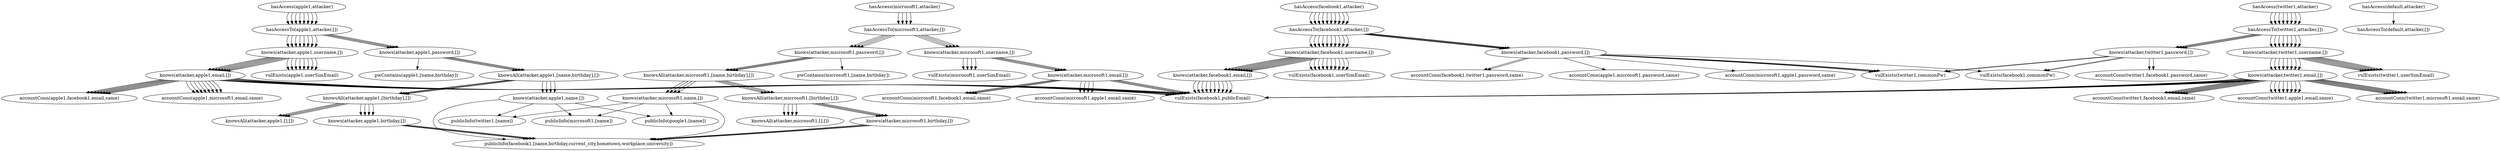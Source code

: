 digraph G {
"hasAccess(apple1,attacker)" -> "hasAccessTo(apple1,attacker,[])";
"hasAccessTo(apple1,attacker,[])" -> "knows(attacker,apple1,username,[])";
"knows(attacker,apple1,username,[])" -> "knows(attacker,apple1,email,[])";
"knows(attacker,apple1,email,[])" -> "vulExists(facebook1,publicEmail)";
"knows(attacker,apple1,email,[])" -> "accountConn(apple1,facebook1,email,same)";
"knows(attacker,apple1,email,[])" -> "accountConn(apple1,microsoft1,email,same)";
"knows(attacker,apple1,username,[])" -> "vulExists(apple1,userSimEmail)";
"hasAccess(apple1,attacker)" -> "hasAccessTo(apple1,attacker,[])";
"hasAccessTo(apple1,attacker,[])" -> "knows(attacker,apple1,username,[])";
"knows(attacker,apple1,username,[])" -> "knows(attacker,apple1,email,[])";
"knows(attacker,apple1,email,[])" -> "vulExists(facebook1,publicEmail)";
"knows(attacker,apple1,email,[])" -> "accountConn(apple1,facebook1,email,same)";
"knows(attacker,apple1,email,[])" -> "accountConn(apple1,microsoft1,email,same)";
"knows(attacker,apple1,username,[])" -> "vulExists(apple1,userSimEmail)";
"hasAccessTo(apple1,attacker,[])" -> "knows(attacker,apple1,password,[])";
"knows(attacker,apple1,password,[])" -> "knowsAll(attacker,apple1,[name,birthday],[])";
"knowsAll(attacker,apple1,[name,birthday],[])" -> "knowsAll(attacker,apple1,[birthday],[])";
"knowsAll(attacker,apple1,[birthday],[])" -> "knowsAll(attacker,apple1,[],[])";
"knowsAll(attacker,apple1,[birthday],[])" -> "knows(attacker,apple1,birthday,[])";
"knows(attacker,apple1,birthday,[])" -> "publicInfo(facebook1,[name,birthday,current_city,hometown,workplace,university])";
"knowsAll(attacker,apple1,[name,birthday],[])" -> "knows(attacker,apple1,name,[])";
"knows(attacker,apple1,name,[])" -> "publicInfo(twitter1,[name])";
"hasAccess(apple1,attacker)" -> "hasAccessTo(apple1,attacker,[])";
"hasAccessTo(apple1,attacker,[])" -> "knows(attacker,apple1,username,[])";
"knows(attacker,apple1,username,[])" -> "knows(attacker,apple1,email,[])";
"knows(attacker,apple1,email,[])" -> "vulExists(facebook1,publicEmail)";
"knows(attacker,apple1,email,[])" -> "accountConn(apple1,facebook1,email,same)";
"knows(attacker,apple1,email,[])" -> "accountConn(apple1,microsoft1,email,same)";
"knows(attacker,apple1,username,[])" -> "vulExists(apple1,userSimEmail)";
"hasAccess(apple1,attacker)" -> "hasAccessTo(apple1,attacker,[])";
"hasAccessTo(apple1,attacker,[])" -> "knows(attacker,apple1,username,[])";
"knows(attacker,apple1,username,[])" -> "knows(attacker,apple1,email,[])";
"knows(attacker,apple1,email,[])" -> "vulExists(facebook1,publicEmail)";
"knows(attacker,apple1,email,[])" -> "accountConn(apple1,facebook1,email,same)";
"knows(attacker,apple1,email,[])" -> "accountConn(apple1,microsoft1,email,same)";
"knows(attacker,apple1,username,[])" -> "vulExists(apple1,userSimEmail)";
"hasAccessTo(apple1,attacker,[])" -> "knows(attacker,apple1,password,[])";
"knows(attacker,apple1,password,[])" -> "knowsAll(attacker,apple1,[name,birthday],[])";
"knowsAll(attacker,apple1,[name,birthday],[])" -> "knowsAll(attacker,apple1,[birthday],[])";
"knowsAll(attacker,apple1,[birthday],[])" -> "knowsAll(attacker,apple1,[],[])";
"knowsAll(attacker,apple1,[birthday],[])" -> "knows(attacker,apple1,birthday,[])";
"knows(attacker,apple1,birthday,[])" -> "publicInfo(facebook1,[name,birthday,current_city,hometown,workplace,university])";
"knowsAll(attacker,apple1,[name,birthday],[])" -> "knows(attacker,apple1,name,[])";
"knows(attacker,apple1,name,[])" -> "publicInfo(facebook1,[name,birthday,current_city,hometown,workplace,university])";
"hasAccess(apple1,attacker)" -> "hasAccessTo(apple1,attacker,[])";
"hasAccessTo(apple1,attacker,[])" -> "knows(attacker,apple1,username,[])";
"knows(attacker,apple1,username,[])" -> "knows(attacker,apple1,email,[])";
"knows(attacker,apple1,email,[])" -> "vulExists(facebook1,publicEmail)";
"knows(attacker,apple1,email,[])" -> "accountConn(apple1,facebook1,email,same)";
"knows(attacker,apple1,email,[])" -> "accountConn(apple1,microsoft1,email,same)";
"knows(attacker,apple1,username,[])" -> "vulExists(apple1,userSimEmail)";
"hasAccess(apple1,attacker)" -> "hasAccessTo(apple1,attacker,[])";
"hasAccessTo(apple1,attacker,[])" -> "knows(attacker,apple1,username,[])";
"knows(attacker,apple1,username,[])" -> "knows(attacker,apple1,email,[])";
"knows(attacker,apple1,email,[])" -> "vulExists(facebook1,publicEmail)";
"knows(attacker,apple1,email,[])" -> "accountConn(apple1,facebook1,email,same)";
"knows(attacker,apple1,email,[])" -> "accountConn(apple1,microsoft1,email,same)";
"knows(attacker,apple1,username,[])" -> "vulExists(apple1,userSimEmail)";
"hasAccessTo(apple1,attacker,[])" -> "knows(attacker,apple1,password,[])";
"knows(attacker,apple1,password,[])" -> "knowsAll(attacker,apple1,[name,birthday],[])";
"knowsAll(attacker,apple1,[name,birthday],[])" -> "knowsAll(attacker,apple1,[birthday],[])";
"knowsAll(attacker,apple1,[birthday],[])" -> "knowsAll(attacker,apple1,[],[])";
"knowsAll(attacker,apple1,[birthday],[])" -> "knows(attacker,apple1,birthday,[])";
"knows(attacker,apple1,birthday,[])" -> "publicInfo(facebook1,[name,birthday,current_city,hometown,workplace,university])";
"knowsAll(attacker,apple1,[name,birthday],[])" -> "knows(attacker,apple1,name,[])";
"knows(attacker,apple1,name,[])" -> "publicInfo(microsoft1,[name])";
"hasAccess(apple1,attacker)" -> "hasAccessTo(apple1,attacker,[])";
"hasAccessTo(apple1,attacker,[])" -> "knows(attacker,apple1,username,[])";
"knows(attacker,apple1,username,[])" -> "knows(attacker,apple1,email,[])";
"knows(attacker,apple1,email,[])" -> "vulExists(facebook1,publicEmail)";
"knows(attacker,apple1,email,[])" -> "accountConn(apple1,facebook1,email,same)";
"knows(attacker,apple1,email,[])" -> "accountConn(apple1,microsoft1,email,same)";
"knows(attacker,apple1,username,[])" -> "vulExists(apple1,userSimEmail)";
"hasAccess(apple1,attacker)" -> "hasAccessTo(apple1,attacker,[])";
"hasAccessTo(apple1,attacker,[])" -> "knows(attacker,apple1,username,[])";
"knows(attacker,apple1,username,[])" -> "knows(attacker,apple1,email,[])";
"knows(attacker,apple1,email,[])" -> "vulExists(facebook1,publicEmail)";
"knows(attacker,apple1,email,[])" -> "accountConn(apple1,facebook1,email,same)";
"knows(attacker,apple1,email,[])" -> "accountConn(apple1,microsoft1,email,same)";
"knows(attacker,apple1,username,[])" -> "vulExists(apple1,userSimEmail)";
"hasAccessTo(apple1,attacker,[])" -> "knows(attacker,apple1,password,[])";
"knows(attacker,apple1,password,[])" -> "knowsAll(attacker,apple1,[name,birthday],[])";
"knowsAll(attacker,apple1,[name,birthday],[])" -> "knowsAll(attacker,apple1,[birthday],[])";
"knowsAll(attacker,apple1,[birthday],[])" -> "knowsAll(attacker,apple1,[],[])";
"knowsAll(attacker,apple1,[birthday],[])" -> "knows(attacker,apple1,birthday,[])";
"knows(attacker,apple1,birthday,[])" -> "publicInfo(facebook1,[name,birthday,current_city,hometown,workplace,university])";
"knowsAll(attacker,apple1,[name,birthday],[])" -> "knows(attacker,apple1,name,[])";
"knows(attacker,apple1,name,[])" -> "publicInfo(google1,[name])";
"knows(attacker,apple1,password,[])" -> "pwContains(apple1,[name,birthday])";
"hasAccess(microsoft1,attacker)" -> "hasAccessTo(microsoft1,attacker,[])";
"hasAccessTo(microsoft1,attacker,[])" -> "knows(attacker,microsoft1,username,[])";
"knows(attacker,microsoft1,username,[])" -> "knows(attacker,microsoft1,email,[])";
"knows(attacker,microsoft1,email,[])" -> "vulExists(facebook1,publicEmail)";
"knows(attacker,microsoft1,email,[])" -> "accountConn(microsoft1,facebook1,email,same)";
"knows(attacker,microsoft1,email,[])" -> "accountConn(microsoft1,apple1,email,same)";
"knows(attacker,microsoft1,username,[])" -> "vulExists(microsoft1,userSimEmail)";
"hasAccessTo(microsoft1,attacker,[])" -> "knows(attacker,microsoft1,password,[])";
"knows(attacker,microsoft1,password,[])" -> "knowsAll(attacker,microsoft1,[name,birthday],[])";
"knowsAll(attacker,microsoft1,[name,birthday],[])" -> "knowsAll(attacker,microsoft1,[birthday],[])";
"knowsAll(attacker,microsoft1,[birthday],[])" -> "knowsAll(attacker,microsoft1,[],[])";
"knowsAll(attacker,microsoft1,[birthday],[])" -> "knows(attacker,microsoft1,birthday,[])";
"knows(attacker,microsoft1,birthday,[])" -> "publicInfo(facebook1,[name,birthday,current_city,hometown,workplace,university])";
"knowsAll(attacker,microsoft1,[name,birthday],[])" -> "knows(attacker,microsoft1,name,[])";
"knows(attacker,microsoft1,name,[])" -> "publicInfo(twitter1,[name])";
"hasAccess(microsoft1,attacker)" -> "hasAccessTo(microsoft1,attacker,[])";
"hasAccessTo(microsoft1,attacker,[])" -> "knows(attacker,microsoft1,username,[])";
"knows(attacker,microsoft1,username,[])" -> "knows(attacker,microsoft1,email,[])";
"knows(attacker,microsoft1,email,[])" -> "vulExists(facebook1,publicEmail)";
"knows(attacker,microsoft1,email,[])" -> "accountConn(microsoft1,facebook1,email,same)";
"knows(attacker,microsoft1,email,[])" -> "accountConn(microsoft1,apple1,email,same)";
"knows(attacker,microsoft1,username,[])" -> "vulExists(microsoft1,userSimEmail)";
"hasAccessTo(microsoft1,attacker,[])" -> "knows(attacker,microsoft1,password,[])";
"knows(attacker,microsoft1,password,[])" -> "knowsAll(attacker,microsoft1,[name,birthday],[])";
"knowsAll(attacker,microsoft1,[name,birthday],[])" -> "knowsAll(attacker,microsoft1,[birthday],[])";
"knowsAll(attacker,microsoft1,[birthday],[])" -> "knowsAll(attacker,microsoft1,[],[])";
"knowsAll(attacker,microsoft1,[birthday],[])" -> "knows(attacker,microsoft1,birthday,[])";
"knows(attacker,microsoft1,birthday,[])" -> "publicInfo(facebook1,[name,birthday,current_city,hometown,workplace,university])";
"knowsAll(attacker,microsoft1,[name,birthday],[])" -> "knows(attacker,microsoft1,name,[])";
"knows(attacker,microsoft1,name,[])" -> "publicInfo(facebook1,[name,birthday,current_city,hometown,workplace,university])";
"hasAccess(microsoft1,attacker)" -> "hasAccessTo(microsoft1,attacker,[])";
"hasAccessTo(microsoft1,attacker,[])" -> "knows(attacker,microsoft1,username,[])";
"knows(attacker,microsoft1,username,[])" -> "knows(attacker,microsoft1,email,[])";
"knows(attacker,microsoft1,email,[])" -> "vulExists(facebook1,publicEmail)";
"knows(attacker,microsoft1,email,[])" -> "accountConn(microsoft1,facebook1,email,same)";
"knows(attacker,microsoft1,email,[])" -> "accountConn(microsoft1,apple1,email,same)";
"knows(attacker,microsoft1,username,[])" -> "vulExists(microsoft1,userSimEmail)";
"hasAccessTo(microsoft1,attacker,[])" -> "knows(attacker,microsoft1,password,[])";
"knows(attacker,microsoft1,password,[])" -> "knowsAll(attacker,microsoft1,[name,birthday],[])";
"knowsAll(attacker,microsoft1,[name,birthday],[])" -> "knowsAll(attacker,microsoft1,[birthday],[])";
"knowsAll(attacker,microsoft1,[birthday],[])" -> "knowsAll(attacker,microsoft1,[],[])";
"knowsAll(attacker,microsoft1,[birthday],[])" -> "knows(attacker,microsoft1,birthday,[])";
"knows(attacker,microsoft1,birthday,[])" -> "publicInfo(facebook1,[name,birthday,current_city,hometown,workplace,university])";
"knowsAll(attacker,microsoft1,[name,birthday],[])" -> "knows(attacker,microsoft1,name,[])";
"knows(attacker,microsoft1,name,[])" -> "publicInfo(microsoft1,[name])";
"hasAccess(microsoft1,attacker)" -> "hasAccessTo(microsoft1,attacker,[])";
"hasAccessTo(microsoft1,attacker,[])" -> "knows(attacker,microsoft1,username,[])";
"knows(attacker,microsoft1,username,[])" -> "knows(attacker,microsoft1,email,[])";
"knows(attacker,microsoft1,email,[])" -> "vulExists(facebook1,publicEmail)";
"knows(attacker,microsoft1,email,[])" -> "accountConn(microsoft1,facebook1,email,same)";
"knows(attacker,microsoft1,email,[])" -> "accountConn(microsoft1,apple1,email,same)";
"knows(attacker,microsoft1,username,[])" -> "vulExists(microsoft1,userSimEmail)";
"hasAccessTo(microsoft1,attacker,[])" -> "knows(attacker,microsoft1,password,[])";
"knows(attacker,microsoft1,password,[])" -> "knowsAll(attacker,microsoft1,[name,birthday],[])";
"knowsAll(attacker,microsoft1,[name,birthday],[])" -> "knowsAll(attacker,microsoft1,[birthday],[])";
"knowsAll(attacker,microsoft1,[birthday],[])" -> "knowsAll(attacker,microsoft1,[],[])";
"knowsAll(attacker,microsoft1,[birthday],[])" -> "knows(attacker,microsoft1,birthday,[])";
"knows(attacker,microsoft1,birthday,[])" -> "publicInfo(facebook1,[name,birthday,current_city,hometown,workplace,university])";
"knowsAll(attacker,microsoft1,[name,birthday],[])" -> "knows(attacker,microsoft1,name,[])";
"knows(attacker,microsoft1,name,[])" -> "publicInfo(google1,[name])";
"knows(attacker,microsoft1,password,[])" -> "pwContains(microsoft1,[name,birthday])";
"hasAccess(twitter1,attacker)" -> "hasAccessTo(twitter1,attacker,[])";
"hasAccessTo(twitter1,attacker,[])" -> "knows(attacker,twitter1,username,[])";
"knows(attacker,twitter1,username,[])" -> "knows(attacker,twitter1,email,[])";
"knows(attacker,twitter1,email,[])" -> "vulExists(facebook1,publicEmail)";
"knows(attacker,twitter1,email,[])" -> "accountConn(twitter1,facebook1,email,same)";
"knows(attacker,twitter1,email,[])" -> "accountConn(twitter1,apple1,email,same)";
"knows(attacker,twitter1,email,[])" -> "accountConn(twitter1,microsoft1,email,same)";
"knows(attacker,twitter1,username,[])" -> "vulExists(twitter1,userSimEmail)";
"hasAccess(twitter1,attacker)" -> "hasAccessTo(twitter1,attacker,[])";
"hasAccessTo(twitter1,attacker,[])" -> "knows(attacker,twitter1,username,[])";
"knows(attacker,twitter1,username,[])" -> "knows(attacker,twitter1,email,[])";
"knows(attacker,twitter1,email,[])" -> "vulExists(facebook1,publicEmail)";
"knows(attacker,twitter1,email,[])" -> "accountConn(twitter1,facebook1,email,same)";
"knows(attacker,twitter1,email,[])" -> "accountConn(twitter1,apple1,email,same)";
"knows(attacker,twitter1,email,[])" -> "accountConn(twitter1,microsoft1,email,same)";
"knows(attacker,twitter1,username,[])" -> "vulExists(twitter1,userSimEmail)";
"hasAccessTo(twitter1,attacker,[])" -> "knows(attacker,twitter1,password,[])";
"knows(attacker,twitter1,password,[])" -> "vulExists(facebook1,commonPw)";
"knows(attacker,twitter1,password,[])" -> "accountConn(twitter1,facebook1,password,same)";
"hasAccess(twitter1,attacker)" -> "hasAccessTo(twitter1,attacker,[])";
"hasAccessTo(twitter1,attacker,[])" -> "knows(attacker,twitter1,username,[])";
"knows(attacker,twitter1,username,[])" -> "knows(attacker,twitter1,email,[])";
"knows(attacker,twitter1,email,[])" -> "vulExists(facebook1,publicEmail)";
"knows(attacker,twitter1,email,[])" -> "accountConn(twitter1,facebook1,email,same)";
"knows(attacker,twitter1,email,[])" -> "accountConn(twitter1,apple1,email,same)";
"knows(attacker,twitter1,email,[])" -> "accountConn(twitter1,microsoft1,email,same)";
"knows(attacker,twitter1,username,[])" -> "vulExists(twitter1,userSimEmail)";
"hasAccess(twitter1,attacker)" -> "hasAccessTo(twitter1,attacker,[])";
"hasAccessTo(twitter1,attacker,[])" -> "knows(attacker,twitter1,username,[])";
"knows(attacker,twitter1,username,[])" -> "knows(attacker,twitter1,email,[])";
"knows(attacker,twitter1,email,[])" -> "vulExists(facebook1,publicEmail)";
"knows(attacker,twitter1,email,[])" -> "accountConn(twitter1,facebook1,email,same)";
"knows(attacker,twitter1,email,[])" -> "accountConn(twitter1,apple1,email,same)";
"knows(attacker,twitter1,email,[])" -> "accountConn(twitter1,microsoft1,email,same)";
"knows(attacker,twitter1,username,[])" -> "vulExists(twitter1,userSimEmail)";
"hasAccessTo(twitter1,attacker,[])" -> "knows(attacker,twitter1,password,[])";
"knows(attacker,twitter1,password,[])" -> "vulExists(facebook1,commonPw)";
"knows(attacker,twitter1,password,[])" -> "accountConn(twitter1,facebook1,password,same)";
"hasAccess(facebook1,attacker)" -> "hasAccessTo(facebook1,attacker,[])";
"hasAccessTo(facebook1,attacker,[])" -> "knows(attacker,facebook1,username,[])";
"knows(attacker,facebook1,username,[])" -> "knows(attacker,facebook1,email,[])";
"knows(attacker,facebook1,email,[])" -> "vulExists(facebook1,publicEmail)";
"knows(attacker,facebook1,username,[])" -> "vulExists(facebook1,userSimEmail)";
"hasAccess(facebook1,attacker)" -> "hasAccessTo(facebook1,attacker,[])";
"hasAccessTo(facebook1,attacker,[])" -> "knows(attacker,facebook1,username,[])";
"knows(attacker,facebook1,username,[])" -> "knows(attacker,facebook1,email,[])";
"knows(attacker,facebook1,email,[])" -> "vulExists(facebook1,publicEmail)";
"knows(attacker,facebook1,username,[])" -> "vulExists(facebook1,userSimEmail)";
"hasAccessTo(facebook1,attacker,[])" -> "knows(attacker,facebook1,password,[])";
"knows(attacker,facebook1,password,[])" -> "vulExists(twitter1,commonPw)";
"hasAccess(facebook1,attacker)" -> "hasAccessTo(facebook1,attacker,[])";
"hasAccessTo(facebook1,attacker,[])" -> "knows(attacker,facebook1,username,[])";
"knows(attacker,facebook1,username,[])" -> "knows(attacker,facebook1,email,[])";
"knows(attacker,facebook1,email,[])" -> "vulExists(facebook1,publicEmail)";
"knows(attacker,facebook1,username,[])" -> "vulExists(facebook1,userSimEmail)";
"hasAccess(facebook1,attacker)" -> "hasAccessTo(facebook1,attacker,[])";
"hasAccessTo(facebook1,attacker,[])" -> "knows(attacker,facebook1,username,[])";
"knows(attacker,facebook1,username,[])" -> "knows(attacker,facebook1,email,[])";
"knows(attacker,facebook1,email,[])" -> "vulExists(facebook1,publicEmail)";
"knows(attacker,facebook1,username,[])" -> "vulExists(facebook1,userSimEmail)";
"hasAccessTo(facebook1,attacker,[])" -> "knows(attacker,facebook1,password,[])";
"knows(attacker,facebook1,password,[])" -> "vulExists(twitter1,commonPw)";
"knows(attacker,facebook1,password,[])" -> "accountConn(facebook1,twitter1,password,same)";
"hasAccess(facebook1,attacker)" -> "hasAccessTo(facebook1,attacker,[])";
"hasAccessTo(facebook1,attacker,[])" -> "knows(attacker,facebook1,username,[])";
"knows(attacker,facebook1,username,[])" -> "knows(attacker,facebook1,email,[])";
"knows(attacker,facebook1,email,[])" -> "vulExists(facebook1,publicEmail)";
"knows(attacker,facebook1,username,[])" -> "vulExists(facebook1,userSimEmail)";
"hasAccess(facebook1,attacker)" -> "hasAccessTo(facebook1,attacker,[])";
"hasAccessTo(facebook1,attacker,[])" -> "knows(attacker,facebook1,username,[])";
"knows(attacker,facebook1,username,[])" -> "knows(attacker,facebook1,email,[])";
"knows(attacker,facebook1,email,[])" -> "vulExists(facebook1,publicEmail)";
"knows(attacker,facebook1,username,[])" -> "vulExists(facebook1,userSimEmail)";
"hasAccessTo(facebook1,attacker,[])" -> "knows(attacker,facebook1,password,[])";
"knows(attacker,facebook1,password,[])" -> "vulExists(twitter1,commonPw)";
"hasAccess(facebook1,attacker)" -> "hasAccessTo(facebook1,attacker,[])";
"hasAccessTo(facebook1,attacker,[])" -> "knows(attacker,facebook1,username,[])";
"knows(attacker,facebook1,username,[])" -> "knows(attacker,facebook1,email,[])";
"knows(attacker,facebook1,email,[])" -> "vulExists(facebook1,publicEmail)";
"knows(attacker,facebook1,username,[])" -> "vulExists(facebook1,userSimEmail)";
"hasAccess(facebook1,attacker)" -> "hasAccessTo(facebook1,attacker,[])";
"hasAccessTo(facebook1,attacker,[])" -> "knows(attacker,facebook1,username,[])";
"knows(attacker,facebook1,username,[])" -> "knows(attacker,facebook1,email,[])";
"knows(attacker,facebook1,email,[])" -> "vulExists(facebook1,publicEmail)";
"knows(attacker,facebook1,username,[])" -> "vulExists(facebook1,userSimEmail)";
"hasAccessTo(facebook1,attacker,[])" -> "knows(attacker,facebook1,password,[])";
"knows(attacker,facebook1,password,[])" -> "vulExists(twitter1,commonPw)";
"knows(attacker,facebook1,password,[])" -> "accountConn(facebook1,twitter1,password,same)";
"knows(attacker,facebook1,password,[])" -> "accountConn(apple1,microsoft1,password,same)";
"knows(attacker,facebook1,password,[])" -> "accountConn(microsoft1,apple1,password,same)";
"hasAccess(twitter1,attacker)" -> "hasAccessTo(twitter1,attacker,[])";
"hasAccessTo(twitter1,attacker,[])" -> "knows(attacker,twitter1,username,[])";
"knows(attacker,twitter1,username,[])" -> "knows(attacker,twitter1,email,[])";
"knows(attacker,twitter1,email,[])" -> "vulExists(facebook1,publicEmail)";
"knows(attacker,twitter1,email,[])" -> "accountConn(twitter1,facebook1,email,same)";
"knows(attacker,twitter1,email,[])" -> "accountConn(twitter1,apple1,email,same)";
"knows(attacker,twitter1,email,[])" -> "accountConn(twitter1,microsoft1,email,same)";
"knows(attacker,twitter1,username,[])" -> "vulExists(twitter1,userSimEmail)";
"hasAccess(twitter1,attacker)" -> "hasAccessTo(twitter1,attacker,[])";
"hasAccessTo(twitter1,attacker,[])" -> "knows(attacker,twitter1,username,[])";
"knows(attacker,twitter1,username,[])" -> "knows(attacker,twitter1,email,[])";
"knows(attacker,twitter1,email,[])" -> "vulExists(facebook1,publicEmail)";
"knows(attacker,twitter1,email,[])" -> "accountConn(twitter1,facebook1,email,same)";
"knows(attacker,twitter1,email,[])" -> "accountConn(twitter1,apple1,email,same)";
"knows(attacker,twitter1,email,[])" -> "accountConn(twitter1,microsoft1,email,same)";
"knows(attacker,twitter1,username,[])" -> "vulExists(twitter1,userSimEmail)";
"hasAccessTo(twitter1,attacker,[])" -> "knows(attacker,twitter1,password,[])";
"knows(attacker,twitter1,password,[])" -> "vulExists(twitter1,commonPw)";
"hasAccess(twitter1,attacker)" -> "hasAccessTo(twitter1,attacker,[])";
"hasAccessTo(twitter1,attacker,[])" -> "knows(attacker,twitter1,username,[])";
"knows(attacker,twitter1,username,[])" -> "knows(attacker,twitter1,email,[])";
"knows(attacker,twitter1,email,[])" -> "vulExists(facebook1,publicEmail)";
"knows(attacker,twitter1,email,[])" -> "accountConn(twitter1,facebook1,email,same)";
"knows(attacker,twitter1,email,[])" -> "accountConn(twitter1,apple1,email,same)";
"knows(attacker,twitter1,email,[])" -> "accountConn(twitter1,microsoft1,email,same)";
"knows(attacker,twitter1,username,[])" -> "vulExists(twitter1,userSimEmail)";
"hasAccess(twitter1,attacker)" -> "hasAccessTo(twitter1,attacker,[])";
"hasAccessTo(twitter1,attacker,[])" -> "knows(attacker,twitter1,username,[])";
"knows(attacker,twitter1,username,[])" -> "knows(attacker,twitter1,email,[])";
"knows(attacker,twitter1,email,[])" -> "vulExists(facebook1,publicEmail)";
"knows(attacker,twitter1,email,[])" -> "accountConn(twitter1,facebook1,email,same)";
"knows(attacker,twitter1,email,[])" -> "accountConn(twitter1,apple1,email,same)";
"knows(attacker,twitter1,email,[])" -> "accountConn(twitter1,microsoft1,email,same)";
"knows(attacker,twitter1,username,[])" -> "vulExists(twitter1,userSimEmail)";
"hasAccessTo(twitter1,attacker,[])" -> "knows(attacker,twitter1,password,[])";
"knows(attacker,twitter1,password,[])" -> "vulExists(twitter1,commonPw)";
"hasAccess(facebook1,attacker)" -> "hasAccessTo(facebook1,attacker,[])";
"hasAccessTo(facebook1,attacker,[])" -> "knows(attacker,facebook1,username,[])";
"knows(attacker,facebook1,username,[])" -> "knows(attacker,facebook1,email,[])";
"knows(attacker,facebook1,email,[])" -> "vulExists(facebook1,publicEmail)";
"knows(attacker,facebook1,username,[])" -> "vulExists(facebook1,userSimEmail)";
"hasAccess(facebook1,attacker)" -> "hasAccessTo(facebook1,attacker,[])";
"hasAccessTo(facebook1,attacker,[])" -> "knows(attacker,facebook1,username,[])";
"knows(attacker,facebook1,username,[])" -> "knows(attacker,facebook1,email,[])";
"knows(attacker,facebook1,email,[])" -> "vulExists(facebook1,publicEmail)";
"knows(attacker,facebook1,username,[])" -> "vulExists(facebook1,userSimEmail)";
"hasAccessTo(facebook1,attacker,[])" -> "knows(attacker,facebook1,password,[])";
"knows(attacker,facebook1,password,[])" -> "vulExists(facebook1,commonPw)";
"hasAccess(default,attacker)" -> "hasAccessTo(default,attacker,[])";
}
